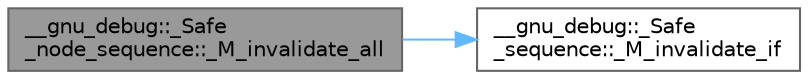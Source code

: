 digraph "__gnu_debug::_Safe_node_sequence::_M_invalidate_all"
{
 // LATEX_PDF_SIZE
  bgcolor="transparent";
  edge [fontname=Helvetica,fontsize=10,labelfontname=Helvetica,labelfontsize=10];
  node [fontname=Helvetica,fontsize=10,shape=box,height=0.2,width=0.4];
  rankdir="LR";
  Node1 [id="Node000001",label="__gnu_debug::_Safe\l_node_sequence::_M_invalidate_all",height=0.2,width=0.4,color="gray40", fillcolor="grey60", style="filled", fontcolor="black",tooltip=" "];
  Node1 -> Node2 [id="edge3_Node000001_Node000002",color="steelblue1",style="solid",tooltip=" "];
  Node2 [id="Node000002",label="__gnu_debug::_Safe\l_sequence::_M_invalidate_if",height=0.2,width=0.4,color="grey40", fillcolor="white", style="filled",URL="$class____gnu__debug_1_1___safe__sequence.html#a9526e7688edd9c4e6f343340d833dfcf",tooltip=" "];
}
